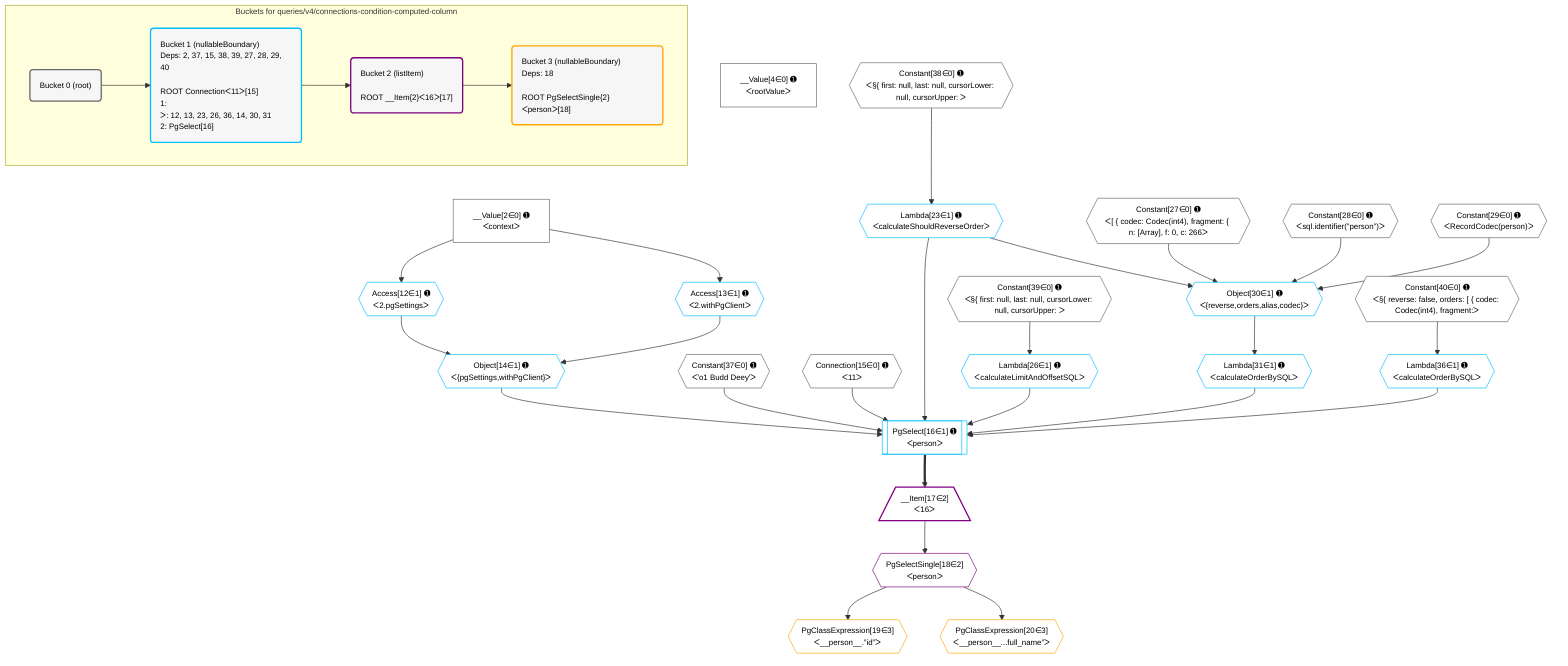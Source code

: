 %%{init: {'themeVariables': { 'fontSize': '12px'}}}%%
graph TD
    classDef path fill:#eee,stroke:#000,color:#000
    classDef plan fill:#fff,stroke-width:1px,color:#000
    classDef itemplan fill:#fff,stroke-width:2px,color:#000
    classDef unbatchedplan fill:#dff,stroke-width:1px,color:#000
    classDef sideeffectplan fill:#fcc,stroke-width:2px,color:#000
    classDef bucket fill:#f6f6f6,color:#000,stroke-width:2px,text-align:left


    %% plan dependencies
    __Value2["__Value[2∈0] ➊<br />ᐸcontextᐳ"]:::plan
    __Value4["__Value[4∈0] ➊<br />ᐸrootValueᐳ"]:::plan
    Connection15{{"Connection[15∈0] ➊<br />ᐸ11ᐳ"}}:::plan
    Constant27{{"Constant[27∈0] ➊<br />ᐸ[ { codec: Codec(int4), fragment: { n: [Array], f: 0, c: 266ᐳ"}}:::plan
    Constant28{{"Constant[28∈0] ➊<br />ᐸsql.identifier(”person”)ᐳ"}}:::plan
    Constant29{{"Constant[29∈0] ➊<br />ᐸRecordCodec(person)ᐳ"}}:::plan
    Constant37{{"Constant[37∈0] ➊<br />ᐸ'o1 Budd Deey'ᐳ"}}:::plan
    Constant38{{"Constant[38∈0] ➊<br />ᐸ§{ first: null, last: null, cursorLower: null, cursorUpper: ᐳ"}}:::plan
    Constant39{{"Constant[39∈0] ➊<br />ᐸ§{ first: null, last: null, cursorLower: null, cursorUpper: ᐳ"}}:::plan
    Constant40{{"Constant[40∈0] ➊<br />ᐸ§{ reverse: false, orders: [ { codec: Codec(int4), fragment:ᐳ"}}:::plan
    PgSelect16[["PgSelect[16∈1] ➊<br />ᐸpersonᐳ"]]:::plan
    Object14{{"Object[14∈1] ➊<br />ᐸ{pgSettings,withPgClient}ᐳ"}}:::plan
    Lambda23{{"Lambda[23∈1] ➊<br />ᐸcalculateShouldReverseOrderᐳ"}}:::plan
    Lambda26{{"Lambda[26∈1] ➊<br />ᐸcalculateLimitAndOffsetSQLᐳ"}}:::plan
    Lambda31{{"Lambda[31∈1] ➊<br />ᐸcalculateOrderBySQLᐳ"}}:::plan
    Lambda36{{"Lambda[36∈1] ➊<br />ᐸcalculateOrderBySQLᐳ"}}:::plan
    Object14 & Constant37 & Connection15 & Lambda23 & Lambda26 & Lambda31 & Lambda36 --> PgSelect16
    Object30{{"Object[30∈1] ➊<br />ᐸ{reverse,orders,alias,codec}ᐳ"}}:::plan
    Lambda23 & Constant27 & Constant28 & Constant29 --> Object30
    Access12{{"Access[12∈1] ➊<br />ᐸ2.pgSettingsᐳ"}}:::plan
    Access13{{"Access[13∈1] ➊<br />ᐸ2.withPgClientᐳ"}}:::plan
    Access12 & Access13 --> Object14
    __Value2 --> Access12
    __Value2 --> Access13
    Constant38 --> Lambda23
    Constant39 --> Lambda26
    Object30 --> Lambda31
    Constant40 --> Lambda36
    __Item17[/"__Item[17∈2]<br />ᐸ16ᐳ"\]:::itemplan
    PgSelect16 ==> __Item17
    PgSelectSingle18{{"PgSelectSingle[18∈2]<br />ᐸpersonᐳ"}}:::plan
    __Item17 --> PgSelectSingle18
    PgClassExpression19{{"PgClassExpression[19∈3]<br />ᐸ__person__.”id”ᐳ"}}:::plan
    PgSelectSingle18 --> PgClassExpression19
    PgClassExpression20{{"PgClassExpression[20∈3]<br />ᐸ__person__...full_name”ᐳ"}}:::plan
    PgSelectSingle18 --> PgClassExpression20

    %% define steps

    subgraph "Buckets for queries/v4/connections-condition-computed-column"
    Bucket0("Bucket 0 (root)"):::bucket
    classDef bucket0 stroke:#696969
    class Bucket0,__Value2,__Value4,Connection15,Constant27,Constant28,Constant29,Constant37,Constant38,Constant39,Constant40 bucket0
    Bucket1("Bucket 1 (nullableBoundary)<br />Deps: 2, 37, 15, 38, 39, 27, 28, 29, 40<br /><br />ROOT Connectionᐸ11ᐳ[15]<br />1: <br />ᐳ: 12, 13, 23, 26, 36, 14, 30, 31<br />2: PgSelect[16]"):::bucket
    classDef bucket1 stroke:#00bfff
    class Bucket1,Access12,Access13,Object14,PgSelect16,Lambda23,Lambda26,Object30,Lambda31,Lambda36 bucket1
    Bucket2("Bucket 2 (listItem)<br /><br />ROOT __Item{2}ᐸ16ᐳ[17]"):::bucket
    classDef bucket2 stroke:#7f007f
    class Bucket2,__Item17,PgSelectSingle18 bucket2
    Bucket3("Bucket 3 (nullableBoundary)<br />Deps: 18<br /><br />ROOT PgSelectSingle{2}ᐸpersonᐳ[18]"):::bucket
    classDef bucket3 stroke:#ffa500
    class Bucket3,PgClassExpression19,PgClassExpression20 bucket3
    Bucket0 --> Bucket1
    Bucket1 --> Bucket2
    Bucket2 --> Bucket3
    end